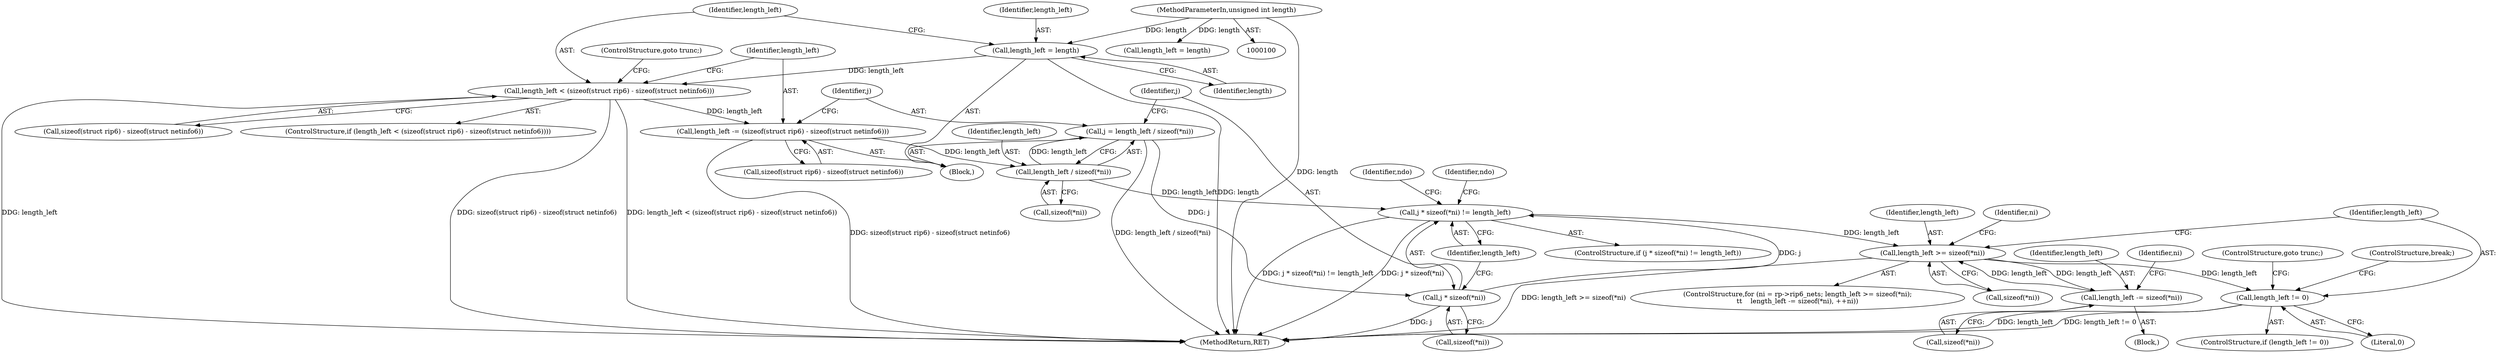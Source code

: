 digraph "0_tcpdump_e942fb84fbe3a73a98a00d2a279425872b5fb9d2@API" {
"1000272" [label="(Call,j = length_left / sizeof(*ni))"];
"1000274" [label="(Call,length_left / sizeof(*ni))"];
"1000265" [label="(Call,length_left -= (sizeof(struct rip6) - sizeof(struct netinfo6)))"];
"1000257" [label="(Call,length_left < (sizeof(struct rip6) - sizeof(struct netinfo6)))"];
"1000253" [label="(Call,length_left = length)"];
"1000103" [label="(MethodParameterIn,unsigned int length)"];
"1000281" [label="(Call,j * sizeof(*ni))"];
"1000280" [label="(Call,j * sizeof(*ni) != length_left)"];
"1000308" [label="(Call,length_left >= sizeof(*ni))"];
"1000314" [label="(Call,length_left -= sizeof(*ni))"];
"1000347" [label="(Call,length_left != 0)"];
"1000282" [label="(Identifier,j)"];
"1000254" [label="(Identifier,length_left)"];
"1000274" [label="(Call,length_left / sizeof(*ni))"];
"1000280" [label="(Call,j * sizeof(*ni) != length_left)"];
"1000316" [label="(Call,sizeof(*ni))"];
"1000309" [label="(Identifier,length_left)"];
"1000315" [label="(Identifier,length_left)"];
"1000351" [label="(ControlStructure,break;)"];
"1000275" [label="(Identifier,length_left)"];
"1000256" [label="(ControlStructure,if (length_left < (sizeof(struct rip6) - sizeof(struct netinfo6))))"];
"1000253" [label="(Call,length_left = length)"];
"1000122" [label="(Block,)"];
"1000302" [label="(ControlStructure,for (ni = rp->rip6_nets; length_left >= sizeof(*ni);\n\t\t    length_left -= sizeof(*ni), ++ni))"];
"1000320" [label="(Identifier,ni)"];
"1000298" [label="(Identifier,ndo)"];
"1000346" [label="(ControlStructure,if (length_left != 0))"];
"1000389" [label="(MethodReturn,RET)"];
"1000259" [label="(Call,sizeof(struct rip6) - sizeof(struct netinfo6))"];
"1000257" [label="(Call,length_left < (sizeof(struct rip6) - sizeof(struct netinfo6)))"];
"1000265" [label="(Call,length_left -= (sizeof(struct rip6) - sizeof(struct netinfo6)))"];
"1000313" [label="(Block,)"];
"1000308" [label="(Call,length_left >= sizeof(*ni))"];
"1000267" [label="(Call,sizeof(struct rip6) - sizeof(struct netinfo6))"];
"1000324" [label="(Identifier,ni)"];
"1000348" [label="(Identifier,length_left)"];
"1000276" [label="(Call,sizeof(*ni))"];
"1000281" [label="(Call,j * sizeof(*ni))"];
"1000272" [label="(Call,j = length_left / sizeof(*ni))"];
"1000289" [label="(Identifier,ndo)"];
"1000264" [label="(ControlStructure,goto trunc;)"];
"1000258" [label="(Identifier,length_left)"];
"1000310" [label="(Call,sizeof(*ni))"];
"1000255" [label="(Identifier,length)"];
"1000286" [label="(Identifier,length_left)"];
"1000273" [label="(Identifier,j)"];
"1000350" [label="(ControlStructure,goto trunc;)"];
"1000266" [label="(Identifier,length_left)"];
"1000283" [label="(Call,sizeof(*ni))"];
"1000347" [label="(Call,length_left != 0)"];
"1000349" [label="(Literal,0)"];
"1000103" [label="(MethodParameterIn,unsigned int length)"];
"1000124" [label="(Call,length_left = length)"];
"1000279" [label="(ControlStructure,if (j * sizeof(*ni) != length_left))"];
"1000314" [label="(Call,length_left -= sizeof(*ni))"];
"1000272" -> "1000122"  [label="AST: "];
"1000272" -> "1000274"  [label="CFG: "];
"1000273" -> "1000272"  [label="AST: "];
"1000274" -> "1000272"  [label="AST: "];
"1000282" -> "1000272"  [label="CFG: "];
"1000272" -> "1000389"  [label="DDG: length_left / sizeof(*ni)"];
"1000274" -> "1000272"  [label="DDG: length_left"];
"1000272" -> "1000281"  [label="DDG: j"];
"1000274" -> "1000276"  [label="CFG: "];
"1000275" -> "1000274"  [label="AST: "];
"1000276" -> "1000274"  [label="AST: "];
"1000265" -> "1000274"  [label="DDG: length_left"];
"1000274" -> "1000280"  [label="DDG: length_left"];
"1000265" -> "1000122"  [label="AST: "];
"1000265" -> "1000267"  [label="CFG: "];
"1000266" -> "1000265"  [label="AST: "];
"1000267" -> "1000265"  [label="AST: "];
"1000273" -> "1000265"  [label="CFG: "];
"1000265" -> "1000389"  [label="DDG: sizeof(struct rip6) - sizeof(struct netinfo6)"];
"1000257" -> "1000265"  [label="DDG: length_left"];
"1000257" -> "1000256"  [label="AST: "];
"1000257" -> "1000259"  [label="CFG: "];
"1000258" -> "1000257"  [label="AST: "];
"1000259" -> "1000257"  [label="AST: "];
"1000264" -> "1000257"  [label="CFG: "];
"1000266" -> "1000257"  [label="CFG: "];
"1000257" -> "1000389"  [label="DDG: sizeof(struct rip6) - sizeof(struct netinfo6)"];
"1000257" -> "1000389"  [label="DDG: length_left"];
"1000257" -> "1000389"  [label="DDG: length_left < (sizeof(struct rip6) - sizeof(struct netinfo6))"];
"1000253" -> "1000257"  [label="DDG: length_left"];
"1000253" -> "1000122"  [label="AST: "];
"1000253" -> "1000255"  [label="CFG: "];
"1000254" -> "1000253"  [label="AST: "];
"1000255" -> "1000253"  [label="AST: "];
"1000258" -> "1000253"  [label="CFG: "];
"1000253" -> "1000389"  [label="DDG: length"];
"1000103" -> "1000253"  [label="DDG: length"];
"1000103" -> "1000100"  [label="AST: "];
"1000103" -> "1000389"  [label="DDG: length"];
"1000103" -> "1000124"  [label="DDG: length"];
"1000281" -> "1000280"  [label="AST: "];
"1000281" -> "1000283"  [label="CFG: "];
"1000282" -> "1000281"  [label="AST: "];
"1000283" -> "1000281"  [label="AST: "];
"1000286" -> "1000281"  [label="CFG: "];
"1000281" -> "1000389"  [label="DDG: j"];
"1000281" -> "1000280"  [label="DDG: j"];
"1000280" -> "1000279"  [label="AST: "];
"1000280" -> "1000286"  [label="CFG: "];
"1000286" -> "1000280"  [label="AST: "];
"1000289" -> "1000280"  [label="CFG: "];
"1000298" -> "1000280"  [label="CFG: "];
"1000280" -> "1000389"  [label="DDG: j * sizeof(*ni) != length_left"];
"1000280" -> "1000389"  [label="DDG: j * sizeof(*ni)"];
"1000280" -> "1000308"  [label="DDG: length_left"];
"1000308" -> "1000302"  [label="AST: "];
"1000308" -> "1000310"  [label="CFG: "];
"1000309" -> "1000308"  [label="AST: "];
"1000310" -> "1000308"  [label="AST: "];
"1000324" -> "1000308"  [label="CFG: "];
"1000348" -> "1000308"  [label="CFG: "];
"1000308" -> "1000389"  [label="DDG: length_left >= sizeof(*ni)"];
"1000314" -> "1000308"  [label="DDG: length_left"];
"1000308" -> "1000314"  [label="DDG: length_left"];
"1000308" -> "1000347"  [label="DDG: length_left"];
"1000314" -> "1000313"  [label="AST: "];
"1000314" -> "1000316"  [label="CFG: "];
"1000315" -> "1000314"  [label="AST: "];
"1000316" -> "1000314"  [label="AST: "];
"1000320" -> "1000314"  [label="CFG: "];
"1000347" -> "1000346"  [label="AST: "];
"1000347" -> "1000349"  [label="CFG: "];
"1000348" -> "1000347"  [label="AST: "];
"1000349" -> "1000347"  [label="AST: "];
"1000350" -> "1000347"  [label="CFG: "];
"1000351" -> "1000347"  [label="CFG: "];
"1000347" -> "1000389"  [label="DDG: length_left"];
"1000347" -> "1000389"  [label="DDG: length_left != 0"];
}
